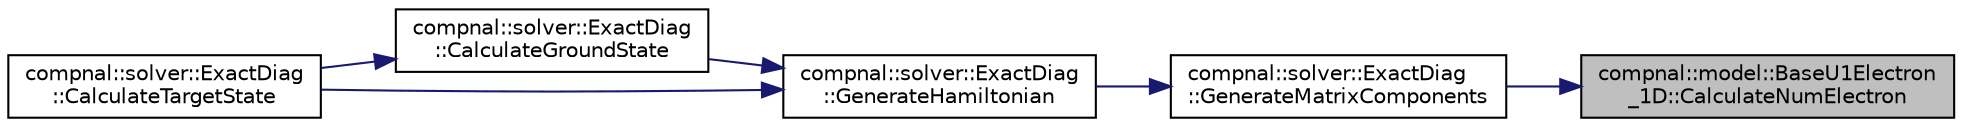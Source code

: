 digraph "compnal::model::BaseU1Electron_1D::CalculateNumElectron"
{
 // INTERACTIVE_SVG=YES
 // LATEX_PDF_SIZE
  edge [fontname="Helvetica",fontsize="10",labelfontname="Helvetica",labelfontsize="10"];
  node [fontname="Helvetica",fontsize="10",shape=record];
  rankdir="RL";
  Node1 [label="compnal::model::BaseU1Electron\l_1D::CalculateNumElectron",height=0.2,width=0.4,color="black", fillcolor="grey75", style="filled", fontcolor="black",tooltip="Calculate the number of electrons from the input onsite basis."];
  Node1 -> Node2 [dir="back",color="midnightblue",fontsize="10",style="solid",fontname="Helvetica"];
  Node2 [label="compnal::solver::ExactDiag\l::GenerateMatrixComponents",height=0.2,width=0.4,color="black", fillcolor="white", style="filled",URL="$de/d7d/classcompnal_1_1solver_1_1_exact_diag.html#ab88d4c67d3ca70815a43a7961c9080af",tooltip=" "];
  Node2 -> Node3 [dir="back",color="midnightblue",fontsize="10",style="solid",fontname="Helvetica"];
  Node3 [label="compnal::solver::ExactDiag\l::GenerateHamiltonian",height=0.2,width=0.4,color="black", fillcolor="white", style="filled",URL="$de/d7d/classcompnal_1_1solver_1_1_exact_diag.html#afc68d703f3882d48e3c09445db2994c2",tooltip=" "];
  Node3 -> Node4 [dir="back",color="midnightblue",fontsize="10",style="solid",fontname="Helvetica"];
  Node4 [label="compnal::solver::ExactDiag\l::CalculateGroundState",height=0.2,width=0.4,color="black", fillcolor="white", style="filled",URL="$de/d7d/classcompnal_1_1solver_1_1_exact_diag.html#a0e57f30ab281b750b7ebbb24ade22afd",tooltip="Calculate ground state by the exact diagonalization method."];
  Node4 -> Node5 [dir="back",color="midnightblue",fontsize="10",style="solid",fontname="Helvetica"];
  Node5 [label="compnal::solver::ExactDiag\l::CalculateTargetState",height=0.2,width=0.4,color="black", fillcolor="white", style="filled",URL="$de/d7d/classcompnal_1_1solver_1_1_exact_diag.html#a22420e816fb2c86f9e710312e8f346e2",tooltip=" "];
  Node3 -> Node5 [dir="back",color="midnightblue",fontsize="10",style="solid",fontname="Helvetica"];
}
